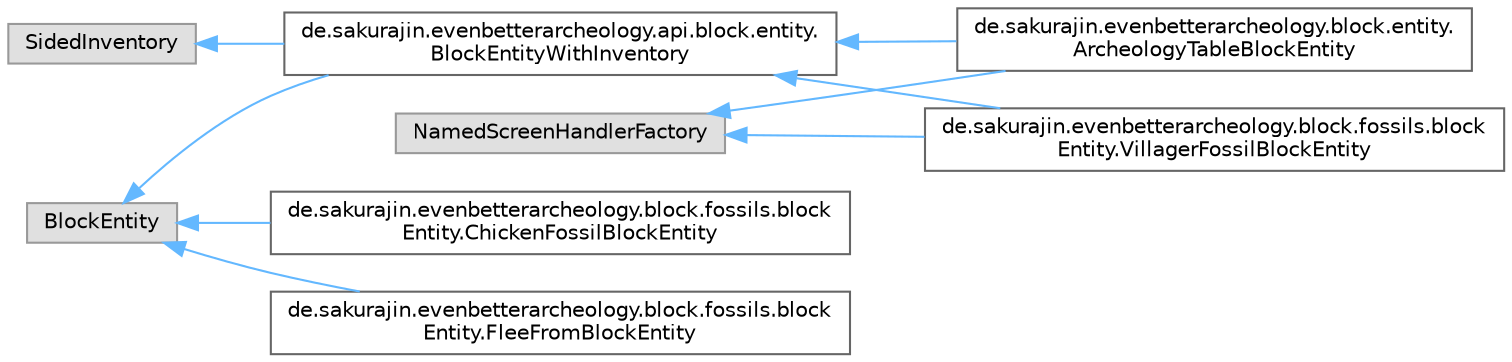 digraph "Graphical Class Hierarchy"
{
 // LATEX_PDF_SIZE
  bgcolor="transparent";
  edge [fontname=Helvetica,fontsize=10,labelfontname=Helvetica,labelfontsize=10];
  node [fontname=Helvetica,fontsize=10,shape=box,height=0.2,width=0.4];
  rankdir="LR";
  Node0 [label="BlockEntity",height=0.2,width=0.4,color="grey60", fillcolor="#E0E0E0", style="filled",tooltip=" "];
  Node0 -> Node1 [dir="back",color="steelblue1",style="solid"];
  Node1 [label="de.sakurajin.evenbetterarcheology.api.block.entity.\lBlockEntityWithInventory",height=0.2,width=0.4,color="grey40", fillcolor="white", style="filled",URL="$classde_1_1sakurajin_1_1evenbetterarcheology_1_1api_1_1block_1_1entity_1_1BlockEntityWithInventory.html",tooltip="A simple SidedInventory implementation with only default methods + an item list getter."];
  Node1 -> Node2 [dir="back",color="steelblue1",style="solid"];
  Node2 [label="de.sakurajin.evenbetterarcheology.block.entity.\lArcheologyTableBlockEntity",height=0.2,width=0.4,color="grey40", fillcolor="white", style="filled",URL="$classde_1_1sakurajin_1_1evenbetterarcheology_1_1block_1_1entity_1_1ArcheologyTableBlockEntity.html",tooltip=" "];
  Node1 -> Node4 [dir="back",color="steelblue1",style="solid"];
  Node4 [label="de.sakurajin.evenbetterarcheology.block.fossils.block\lEntity.VillagerFossilBlockEntity",height=0.2,width=0.4,color="grey40", fillcolor="white", style="filled",URL="$classde_1_1sakurajin_1_1evenbetterarcheology_1_1block_1_1fossils_1_1blockEntity_1_1VillagerFossilBlockEntity.html",tooltip=" "];
  Node0 -> Node6 [dir="back",color="steelblue1",style="solid"];
  Node6 [label="de.sakurajin.evenbetterarcheology.block.fossils.block\lEntity.ChickenFossilBlockEntity",height=0.2,width=0.4,color="grey40", fillcolor="white", style="filled",URL="$classde_1_1sakurajin_1_1evenbetterarcheology_1_1block_1_1fossils_1_1blockEntity_1_1ChickenFossilBlockEntity.html",tooltip=" "];
  Node0 -> Node7 [dir="back",color="steelblue1",style="solid"];
  Node7 [label="de.sakurajin.evenbetterarcheology.block.fossils.block\lEntity.FleeFromBlockEntity",height=0.2,width=0.4,color="grey40", fillcolor="white", style="filled",URL="$classde_1_1sakurajin_1_1evenbetterarcheology_1_1block_1_1fossils_1_1blockEntity_1_1FleeFromBlockEntity.html",tooltip=" "];
  Node3 [label="NamedScreenHandlerFactory",height=0.2,width=0.4,color="grey60", fillcolor="#E0E0E0", style="filled",tooltip=" "];
  Node3 -> Node2 [dir="back",color="steelblue1",style="solid"];
  Node3 -> Node4 [dir="back",color="steelblue1",style="solid"];
  Node5 [label="SidedInventory",height=0.2,width=0.4,color="grey60", fillcolor="#E0E0E0", style="filled",tooltip=" "];
  Node5 -> Node1 [dir="back",color="steelblue1",style="solid"];
}
